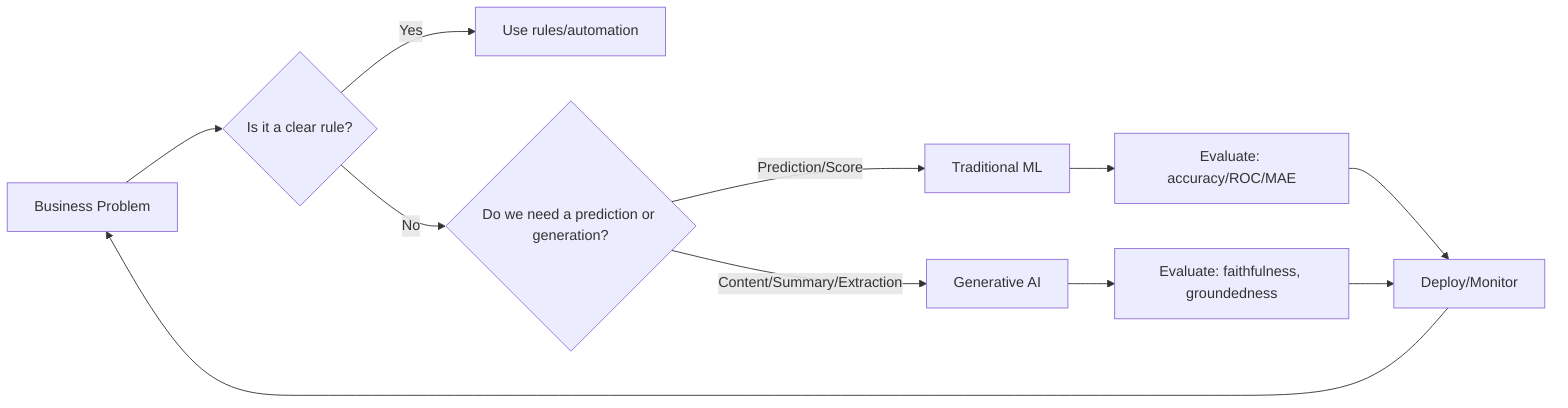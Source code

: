 flowchart LR
  A[Business Problem] --> B{Is it a clear rule?}
  B -- Yes --> R[Use rules/automation]
  B -- No --> C{Do we need a prediction or generation?}
  C -- Prediction/Score --> M[Traditional ML]
  C -- Content/Summary/Extraction --> G[Generative AI]
  M --> E[Evaluate: accuracy/ROC/MAE]
  G --> H[Evaluate: faithfulness, groundedness]
  E --> D[Deploy/Monitor]
  H --> D
  D --> A